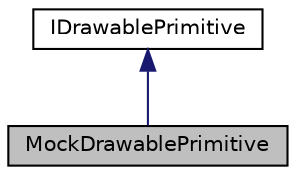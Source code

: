 digraph "MockDrawablePrimitive"
{
 // LATEX_PDF_SIZE
  edge [fontname="Helvetica",fontsize="10",labelfontname="Helvetica",labelfontsize="10"];
  node [fontname="Helvetica",fontsize="10",shape=record];
  Node1 [label="MockDrawablePrimitive",height=0.2,width=0.4,color="black", fillcolor="grey75", style="filled", fontcolor="black",tooltip=" "];
  Node2 -> Node1 [dir="back",color="midnightblue",fontsize="10",style="solid",fontname="Helvetica"];
  Node2 [label="IDrawablePrimitive",height=0.2,width=0.4,color="black", fillcolor="white", style="filled",URL="$struct_i_drawable_primitive.html",tooltip="This interface represents the primitive drawable of the selected backend. For example,..."];
}
